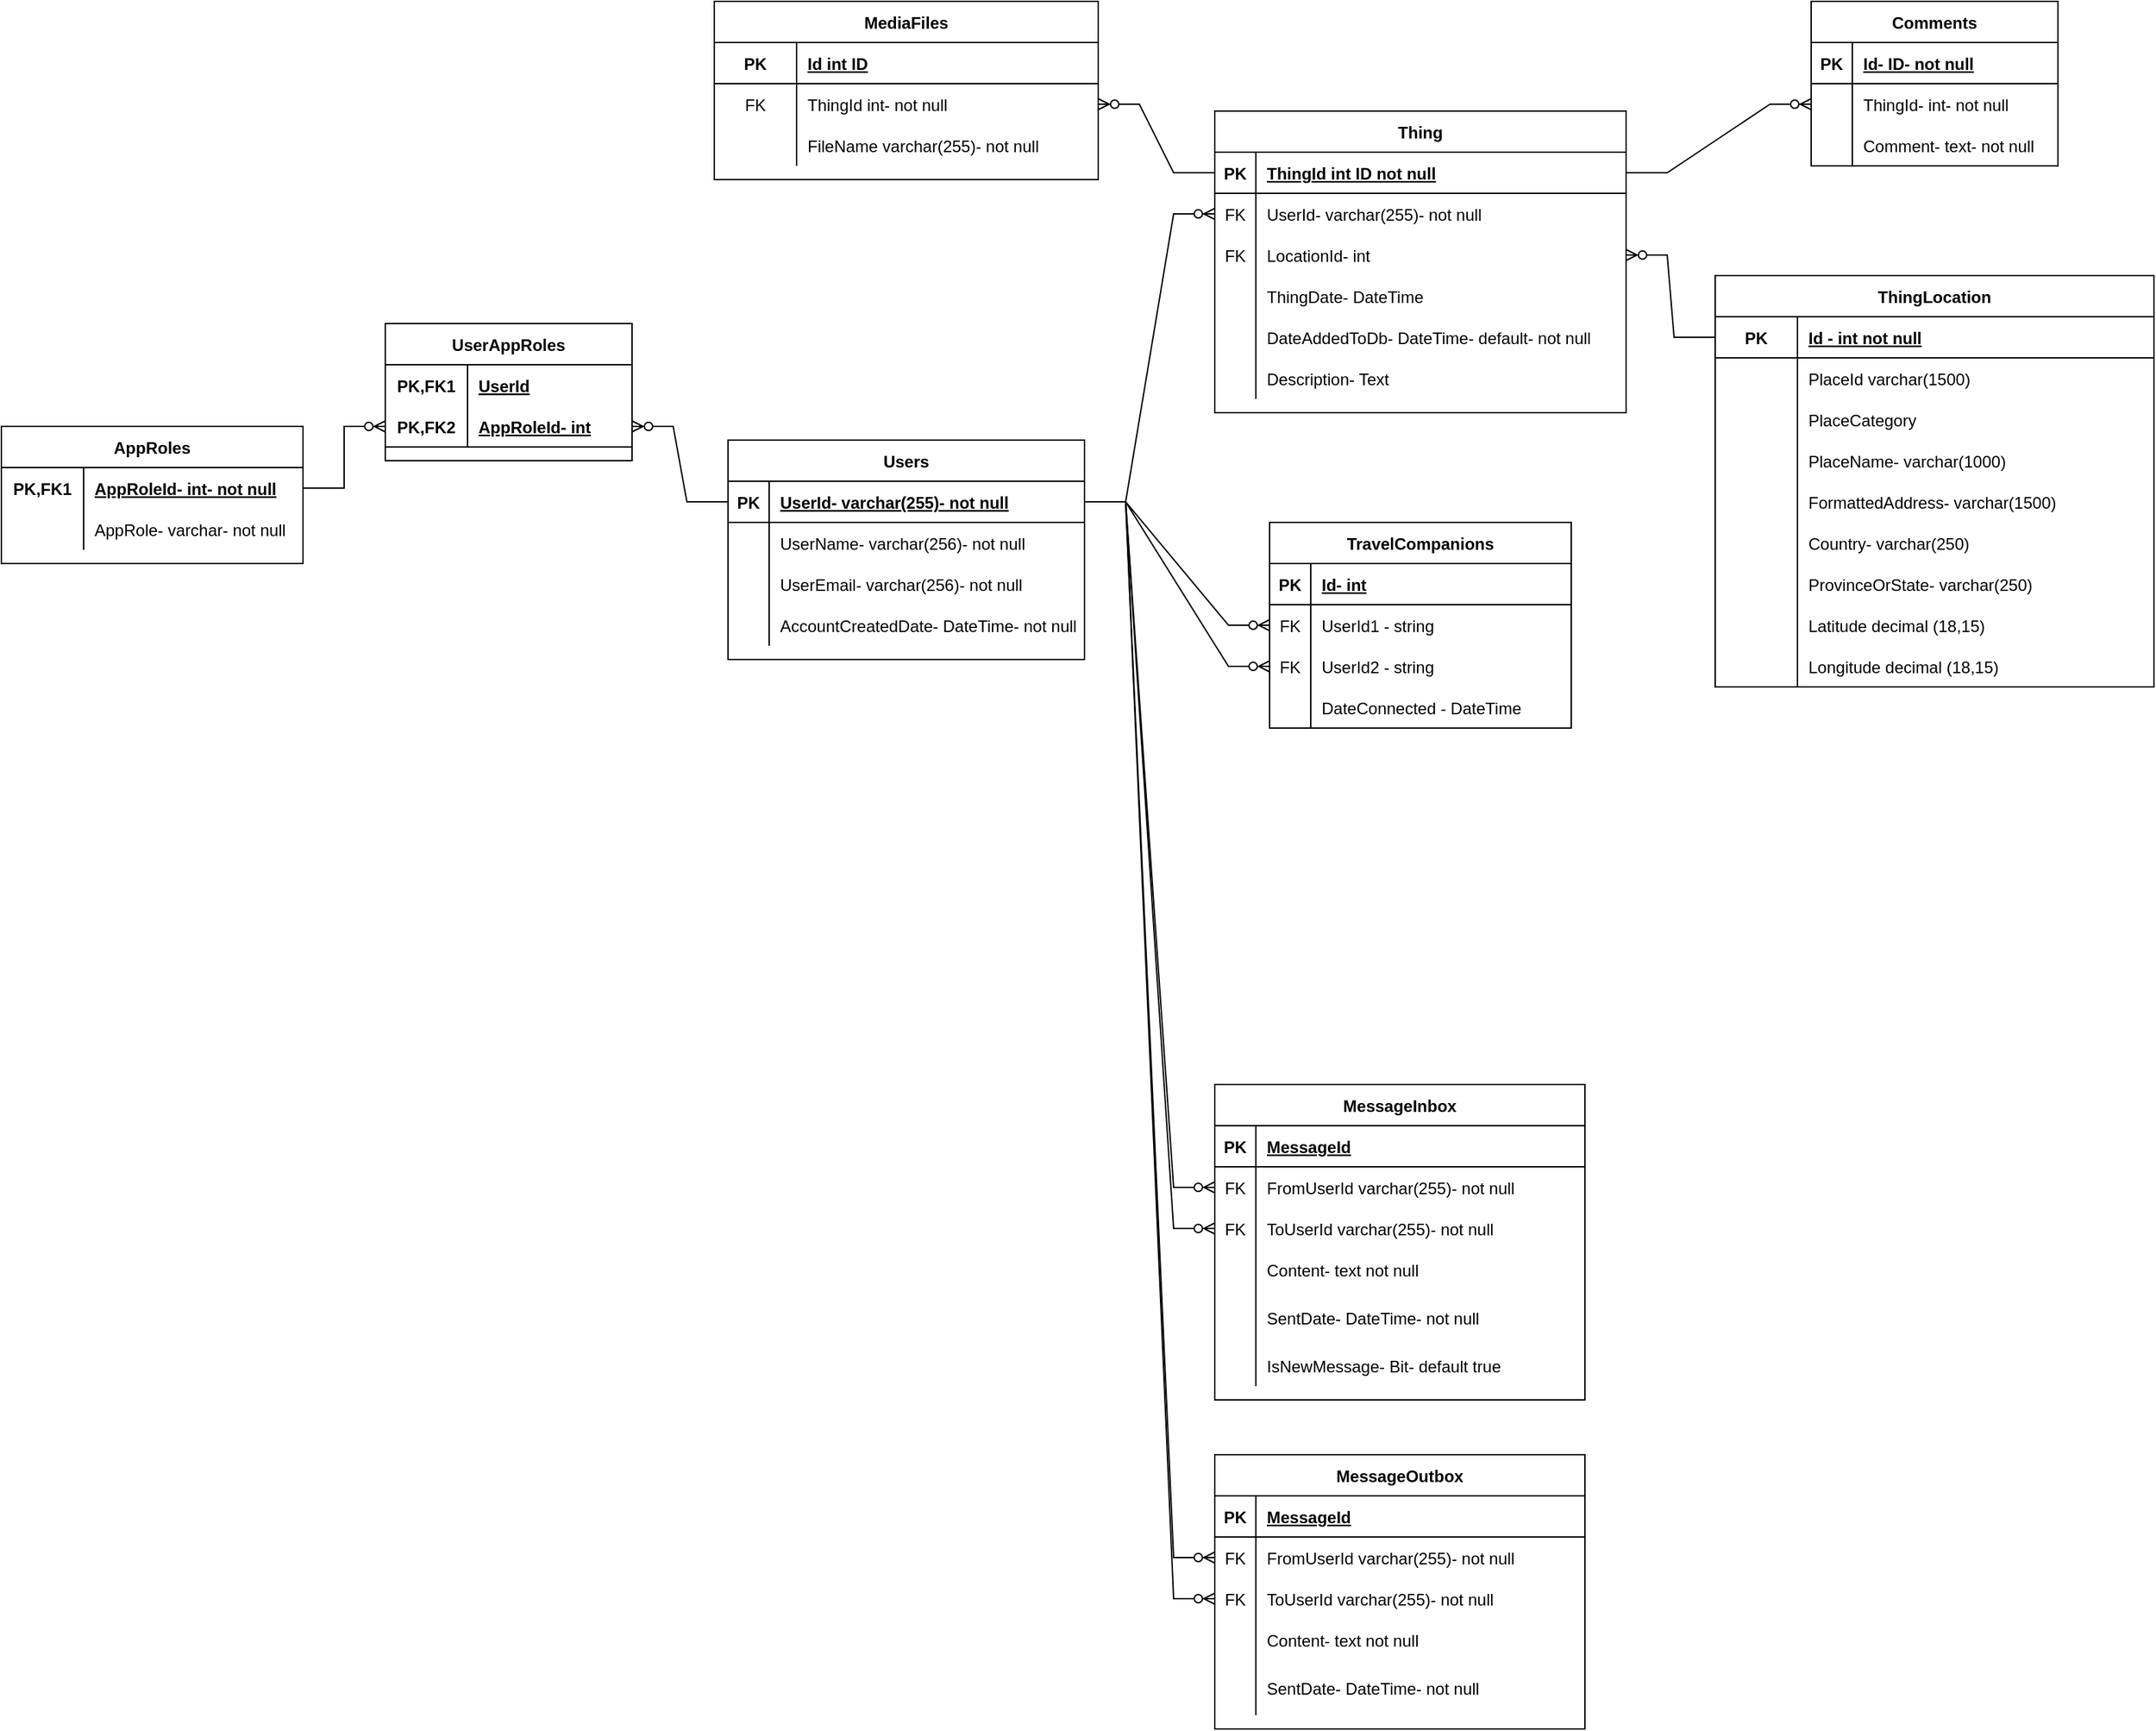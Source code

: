 <mxfile version="20.7.4" type="device"><diagram id="JjhU2tzT2SPcHQ8vPOUJ" name="Page-1"><mxGraphModel dx="3400" dy="775" grid="1" gridSize="10" guides="1" tooltips="1" connect="1" arrows="1" fold="1" page="1" pageScale="1" pageWidth="2000" pageHeight="1500" math="0" shadow="0"><root><mxCell id="0"/><mxCell id="1" parent="0"/><mxCell id="R0S6ex-4Q-xVj1nQzjVB-1" value="Thing" style="shape=table;startSize=30;container=1;collapsible=1;childLayout=tableLayout;fixedRows=1;rowLines=0;fontStyle=1;align=center;resizeLast=1;" parent="1" vertex="1"><mxGeometry x="75" y="290" width="300" height="220" as="geometry"/></mxCell><mxCell id="R0S6ex-4Q-xVj1nQzjVB-2" value="" style="shape=tableRow;horizontal=0;startSize=0;swimlaneHead=0;swimlaneBody=0;fillColor=none;collapsible=0;dropTarget=0;points=[[0,0.5],[1,0.5]];portConstraint=eastwest;top=0;left=0;right=0;bottom=1;" parent="R0S6ex-4Q-xVj1nQzjVB-1" vertex="1"><mxGeometry y="30" width="300" height="30" as="geometry"/></mxCell><mxCell id="R0S6ex-4Q-xVj1nQzjVB-3" value="PK" style="shape=partialRectangle;connectable=0;fillColor=none;top=0;left=0;bottom=0;right=0;fontStyle=1;overflow=hidden;" parent="R0S6ex-4Q-xVj1nQzjVB-2" vertex="1"><mxGeometry width="30" height="30" as="geometry"><mxRectangle width="30" height="30" as="alternateBounds"/></mxGeometry></mxCell><mxCell id="R0S6ex-4Q-xVj1nQzjVB-4" value="ThingId int ID not null" style="shape=partialRectangle;connectable=0;fillColor=none;top=0;left=0;bottom=0;right=0;align=left;spacingLeft=6;fontStyle=5;overflow=hidden;" parent="R0S6ex-4Q-xVj1nQzjVB-2" vertex="1"><mxGeometry x="30" width="270" height="30" as="geometry"><mxRectangle width="270" height="30" as="alternateBounds"/></mxGeometry></mxCell><mxCell id="ZGXx36PU_5SXvL_O7Eur-10" value="" style="shape=tableRow;horizontal=0;startSize=0;swimlaneHead=0;swimlaneBody=0;fillColor=none;collapsible=0;dropTarget=0;points=[[0,0.5],[1,0.5]];portConstraint=eastwest;top=0;left=0;right=0;bottom=0;" parent="R0S6ex-4Q-xVj1nQzjVB-1" vertex="1"><mxGeometry y="60" width="300" height="30" as="geometry"/></mxCell><mxCell id="ZGXx36PU_5SXvL_O7Eur-11" value="FK" style="shape=partialRectangle;connectable=0;fillColor=none;top=0;left=0;bottom=0;right=0;editable=1;overflow=hidden;" parent="ZGXx36PU_5SXvL_O7Eur-10" vertex="1"><mxGeometry width="30" height="30" as="geometry"><mxRectangle width="30" height="30" as="alternateBounds"/></mxGeometry></mxCell><mxCell id="ZGXx36PU_5SXvL_O7Eur-12" value="UserId- varchar(255)- not null" style="shape=partialRectangle;connectable=0;fillColor=none;top=0;left=0;bottom=0;right=0;align=left;spacingLeft=6;overflow=hidden;" parent="ZGXx36PU_5SXvL_O7Eur-10" vertex="1"><mxGeometry x="30" width="270" height="30" as="geometry"><mxRectangle width="270" height="30" as="alternateBounds"/></mxGeometry></mxCell><mxCell id="C4qnINpxnf-_fWnkQ9nx-2" value="" style="shape=tableRow;horizontal=0;startSize=0;swimlaneHead=0;swimlaneBody=0;fillColor=none;collapsible=0;dropTarget=0;points=[[0,0.5],[1,0.5]];portConstraint=eastwest;top=0;left=0;right=0;bottom=0;" parent="R0S6ex-4Q-xVj1nQzjVB-1" vertex="1"><mxGeometry y="90" width="300" height="30" as="geometry"/></mxCell><mxCell id="C4qnINpxnf-_fWnkQ9nx-3" value="FK" style="shape=partialRectangle;connectable=0;fillColor=none;top=0;left=0;bottom=0;right=0;fontStyle=0;overflow=hidden;" parent="C4qnINpxnf-_fWnkQ9nx-2" vertex="1"><mxGeometry width="30" height="30" as="geometry"><mxRectangle width="30" height="30" as="alternateBounds"/></mxGeometry></mxCell><mxCell id="C4qnINpxnf-_fWnkQ9nx-4" value="LocationId- int" style="shape=partialRectangle;connectable=0;fillColor=none;top=0;left=0;bottom=0;right=0;align=left;spacingLeft=6;fontStyle=0;overflow=hidden;" parent="C4qnINpxnf-_fWnkQ9nx-2" vertex="1"><mxGeometry x="30" width="270" height="30" as="geometry"><mxRectangle width="270" height="30" as="alternateBounds"/></mxGeometry></mxCell><mxCell id="nPjGiTixTynqXp_mIyYW-97" value="" style="shape=tableRow;horizontal=0;startSize=0;swimlaneHead=0;swimlaneBody=0;fillColor=none;collapsible=0;dropTarget=0;points=[[0,0.5],[1,0.5]];portConstraint=eastwest;top=0;left=0;right=0;bottom=0;" parent="R0S6ex-4Q-xVj1nQzjVB-1" vertex="1"><mxGeometry y="120" width="300" height="30" as="geometry"/></mxCell><mxCell id="nPjGiTixTynqXp_mIyYW-98" value="" style="shape=partialRectangle;connectable=0;fillColor=none;top=0;left=0;bottom=0;right=0;editable=1;overflow=hidden;" parent="nPjGiTixTynqXp_mIyYW-97" vertex="1"><mxGeometry width="30" height="30" as="geometry"><mxRectangle width="30" height="30" as="alternateBounds"/></mxGeometry></mxCell><mxCell id="nPjGiTixTynqXp_mIyYW-99" value="ThingDate- DateTime" style="shape=partialRectangle;connectable=0;fillColor=none;top=0;left=0;bottom=0;right=0;align=left;spacingLeft=6;overflow=hidden;" parent="nPjGiTixTynqXp_mIyYW-97" vertex="1"><mxGeometry x="30" width="270" height="30" as="geometry"><mxRectangle width="270" height="30" as="alternateBounds"/></mxGeometry></mxCell><mxCell id="C4qnINpxnf-_fWnkQ9nx-5" value="" style="shape=tableRow;horizontal=0;startSize=0;swimlaneHead=0;swimlaneBody=0;fillColor=none;collapsible=0;dropTarget=0;points=[[0,0.5],[1,0.5]];portConstraint=eastwest;top=0;left=0;right=0;bottom=0;" parent="R0S6ex-4Q-xVj1nQzjVB-1" vertex="1"><mxGeometry y="150" width="300" height="30" as="geometry"/></mxCell><mxCell id="C4qnINpxnf-_fWnkQ9nx-6" value="" style="shape=partialRectangle;connectable=0;fillColor=none;top=0;left=0;bottom=0;right=0;editable=1;overflow=hidden;" parent="C4qnINpxnf-_fWnkQ9nx-5" vertex="1"><mxGeometry width="30" height="30" as="geometry"><mxRectangle width="30" height="30" as="alternateBounds"/></mxGeometry></mxCell><mxCell id="C4qnINpxnf-_fWnkQ9nx-7" value="DateAddedToDb- DateTime- default- not null" style="shape=partialRectangle;connectable=0;fillColor=none;top=0;left=0;bottom=0;right=0;align=left;spacingLeft=6;overflow=hidden;" parent="C4qnINpxnf-_fWnkQ9nx-5" vertex="1"><mxGeometry x="30" width="270" height="30" as="geometry"><mxRectangle width="270" height="30" as="alternateBounds"/></mxGeometry></mxCell><mxCell id="ZGXx36PU_5SXvL_O7Eur-1" value="" style="shape=tableRow;horizontal=0;startSize=0;swimlaneHead=0;swimlaneBody=0;fillColor=none;collapsible=0;dropTarget=0;points=[[0,0.5],[1,0.5]];portConstraint=eastwest;top=0;left=0;right=0;bottom=0;" parent="R0S6ex-4Q-xVj1nQzjVB-1" vertex="1"><mxGeometry y="180" width="300" height="30" as="geometry"/></mxCell><mxCell id="ZGXx36PU_5SXvL_O7Eur-2" value="" style="shape=partialRectangle;connectable=0;fillColor=none;top=0;left=0;bottom=0;right=0;editable=1;overflow=hidden;" parent="ZGXx36PU_5SXvL_O7Eur-1" vertex="1"><mxGeometry width="30" height="30" as="geometry"><mxRectangle width="30" height="30" as="alternateBounds"/></mxGeometry></mxCell><mxCell id="ZGXx36PU_5SXvL_O7Eur-3" value="Description- Text" style="shape=partialRectangle;connectable=0;fillColor=none;top=0;left=0;bottom=0;right=0;align=left;spacingLeft=6;overflow=hidden;" parent="ZGXx36PU_5SXvL_O7Eur-1" vertex="1"><mxGeometry x="30" width="270" height="30" as="geometry"><mxRectangle width="270" height="30" as="alternateBounds"/></mxGeometry></mxCell><mxCell id="R0S6ex-4Q-xVj1nQzjVB-30" value="MediaFiles" style="shape=table;startSize=30;container=1;collapsible=1;childLayout=tableLayout;fixedRows=1;rowLines=0;fontStyle=1;align=center;resizeLast=1;" parent="1" vertex="1"><mxGeometry x="-290" y="210" width="280" height="130" as="geometry"/></mxCell><mxCell id="MQuP9DLqzh8zqc4suQp9-2" value="" style="shape=tableRow;horizontal=0;startSize=0;swimlaneHead=0;swimlaneBody=0;fillColor=none;collapsible=0;dropTarget=0;points=[[0,0.5],[1,0.5]];portConstraint=eastwest;top=0;left=0;right=0;bottom=1;" parent="R0S6ex-4Q-xVj1nQzjVB-30" vertex="1"><mxGeometry y="30" width="280" height="30" as="geometry"/></mxCell><mxCell id="MQuP9DLqzh8zqc4suQp9-3" value="PK" style="shape=partialRectangle;connectable=0;fillColor=none;top=0;left=0;bottom=0;right=0;fontStyle=1;overflow=hidden;" parent="MQuP9DLqzh8zqc4suQp9-2" vertex="1"><mxGeometry width="60" height="30" as="geometry"><mxRectangle width="60" height="30" as="alternateBounds"/></mxGeometry></mxCell><mxCell id="MQuP9DLqzh8zqc4suQp9-4" value="Id int ID" style="shape=partialRectangle;connectable=0;fillColor=none;top=0;left=0;bottom=0;right=0;align=left;spacingLeft=6;fontStyle=5;overflow=hidden;" parent="MQuP9DLqzh8zqc4suQp9-2" vertex="1"><mxGeometry x="60" width="220" height="30" as="geometry"><mxRectangle width="220" height="30" as="alternateBounds"/></mxGeometry></mxCell><mxCell id="nPjGiTixTynqXp_mIyYW-1" value="" style="shape=tableRow;horizontal=0;startSize=0;swimlaneHead=0;swimlaneBody=0;fillColor=none;collapsible=0;dropTarget=0;points=[[0,0.5],[1,0.5]];portConstraint=eastwest;top=0;left=0;right=0;bottom=0;" parent="R0S6ex-4Q-xVj1nQzjVB-30" vertex="1"><mxGeometry y="60" width="280" height="30" as="geometry"/></mxCell><mxCell id="nPjGiTixTynqXp_mIyYW-2" value="FK" style="shape=partialRectangle;connectable=0;fillColor=none;top=0;left=0;bottom=0;right=0;fontStyle=0;overflow=hidden;" parent="nPjGiTixTynqXp_mIyYW-1" vertex="1"><mxGeometry width="60" height="30" as="geometry"><mxRectangle width="60" height="30" as="alternateBounds"/></mxGeometry></mxCell><mxCell id="nPjGiTixTynqXp_mIyYW-3" value="ThingId int- not null" style="shape=partialRectangle;connectable=0;fillColor=none;top=0;left=0;bottom=0;right=0;align=left;spacingLeft=6;fontStyle=0;overflow=hidden;" parent="nPjGiTixTynqXp_mIyYW-1" vertex="1"><mxGeometry x="60" width="220" height="30" as="geometry"><mxRectangle width="220" height="30" as="alternateBounds"/></mxGeometry></mxCell><mxCell id="MQuP9DLqzh8zqc4suQp9-5" value="" style="shape=tableRow;horizontal=0;startSize=0;swimlaneHead=0;swimlaneBody=0;fillColor=none;collapsible=0;dropTarget=0;points=[[0,0.5],[1,0.5]];portConstraint=eastwest;top=0;left=0;right=0;bottom=0;" parent="R0S6ex-4Q-xVj1nQzjVB-30" vertex="1"><mxGeometry y="90" width="280" height="30" as="geometry"/></mxCell><mxCell id="MQuP9DLqzh8zqc4suQp9-6" value="" style="shape=partialRectangle;connectable=0;fillColor=none;top=0;left=0;bottom=0;right=0;editable=1;overflow=hidden;" parent="MQuP9DLqzh8zqc4suQp9-5" vertex="1"><mxGeometry width="60" height="30" as="geometry"><mxRectangle width="60" height="30" as="alternateBounds"/></mxGeometry></mxCell><mxCell id="MQuP9DLqzh8zqc4suQp9-7" value="FileName varchar(255)- not null" style="shape=partialRectangle;connectable=0;fillColor=none;top=0;left=0;bottom=0;right=0;align=left;spacingLeft=6;overflow=hidden;" parent="MQuP9DLqzh8zqc4suQp9-5" vertex="1"><mxGeometry x="60" width="220" height="30" as="geometry"><mxRectangle width="220" height="30" as="alternateBounds"/></mxGeometry></mxCell><mxCell id="nPjGiTixTynqXp_mIyYW-4" value="" style="edgeStyle=entityRelationEdgeStyle;fontSize=12;html=1;endArrow=ERzeroToMany;endFill=1;rounded=0;exitX=0;exitY=0.5;exitDx=0;exitDy=0;entryX=1;entryY=0.5;entryDx=0;entryDy=0;" parent="1" source="R0S6ex-4Q-xVj1nQzjVB-2" target="nPjGiTixTynqXp_mIyYW-1" edge="1"><mxGeometry width="100" height="100" relative="1" as="geometry"><mxPoint x="470" y="530" as="sourcePoint"/><mxPoint x="850" y="780" as="targetPoint"/></mxGeometry></mxCell><mxCell id="nPjGiTixTynqXp_mIyYW-18" value="Users" style="shape=table;startSize=30;container=1;collapsible=1;childLayout=tableLayout;fixedRows=1;rowLines=0;fontStyle=1;align=center;resizeLast=1;" parent="1" vertex="1"><mxGeometry x="-280" y="530" width="260" height="160" as="geometry"/></mxCell><mxCell id="nPjGiTixTynqXp_mIyYW-19" value="" style="shape=tableRow;horizontal=0;startSize=0;swimlaneHead=0;swimlaneBody=0;fillColor=none;collapsible=0;dropTarget=0;points=[[0,0.5],[1,0.5]];portConstraint=eastwest;top=0;left=0;right=0;bottom=1;" parent="nPjGiTixTynqXp_mIyYW-18" vertex="1"><mxGeometry y="30" width="260" height="30" as="geometry"/></mxCell><mxCell id="nPjGiTixTynqXp_mIyYW-20" value="PK" style="shape=partialRectangle;connectable=0;fillColor=none;top=0;left=0;bottom=0;right=0;fontStyle=1;overflow=hidden;" parent="nPjGiTixTynqXp_mIyYW-19" vertex="1"><mxGeometry width="30" height="30" as="geometry"><mxRectangle width="30" height="30" as="alternateBounds"/></mxGeometry></mxCell><mxCell id="nPjGiTixTynqXp_mIyYW-21" value="UserId- varchar(255)- not null" style="shape=partialRectangle;connectable=0;fillColor=none;top=0;left=0;bottom=0;right=0;align=left;spacingLeft=6;fontStyle=5;overflow=hidden;" parent="nPjGiTixTynqXp_mIyYW-19" vertex="1"><mxGeometry x="30" width="230" height="30" as="geometry"><mxRectangle width="230" height="30" as="alternateBounds"/></mxGeometry></mxCell><mxCell id="nPjGiTixTynqXp_mIyYW-22" value="" style="shape=tableRow;horizontal=0;startSize=0;swimlaneHead=0;swimlaneBody=0;fillColor=none;collapsible=0;dropTarget=0;points=[[0,0.5],[1,0.5]];portConstraint=eastwest;top=0;left=0;right=0;bottom=0;" parent="nPjGiTixTynqXp_mIyYW-18" vertex="1"><mxGeometry y="60" width="260" height="30" as="geometry"/></mxCell><mxCell id="nPjGiTixTynqXp_mIyYW-23" value="" style="shape=partialRectangle;connectable=0;fillColor=none;top=0;left=0;bottom=0;right=0;editable=1;overflow=hidden;" parent="nPjGiTixTynqXp_mIyYW-22" vertex="1"><mxGeometry width="30" height="30" as="geometry"><mxRectangle width="30" height="30" as="alternateBounds"/></mxGeometry></mxCell><mxCell id="nPjGiTixTynqXp_mIyYW-24" value="UserName- varchar(256)- not null" style="shape=partialRectangle;connectable=0;fillColor=none;top=0;left=0;bottom=0;right=0;align=left;spacingLeft=6;overflow=hidden;" parent="nPjGiTixTynqXp_mIyYW-22" vertex="1"><mxGeometry x="30" width="230" height="30" as="geometry"><mxRectangle width="230" height="30" as="alternateBounds"/></mxGeometry></mxCell><mxCell id="nPjGiTixTynqXp_mIyYW-25" value="" style="shape=tableRow;horizontal=0;startSize=0;swimlaneHead=0;swimlaneBody=0;fillColor=none;collapsible=0;dropTarget=0;points=[[0,0.5],[1,0.5]];portConstraint=eastwest;top=0;left=0;right=0;bottom=0;" parent="nPjGiTixTynqXp_mIyYW-18" vertex="1"><mxGeometry y="90" width="260" height="30" as="geometry"/></mxCell><mxCell id="nPjGiTixTynqXp_mIyYW-26" value="" style="shape=partialRectangle;connectable=0;fillColor=none;top=0;left=0;bottom=0;right=0;editable=1;overflow=hidden;" parent="nPjGiTixTynqXp_mIyYW-25" vertex="1"><mxGeometry width="30" height="30" as="geometry"><mxRectangle width="30" height="30" as="alternateBounds"/></mxGeometry></mxCell><mxCell id="nPjGiTixTynqXp_mIyYW-27" value="UserEmail- varchar(256)- not null" style="shape=partialRectangle;connectable=0;fillColor=none;top=0;left=0;bottom=0;right=0;align=left;spacingLeft=6;overflow=hidden;" parent="nPjGiTixTynqXp_mIyYW-25" vertex="1"><mxGeometry x="30" width="230" height="30" as="geometry"><mxRectangle width="230" height="30" as="alternateBounds"/></mxGeometry></mxCell><mxCell id="nPjGiTixTynqXp_mIyYW-106" value="" style="shape=tableRow;horizontal=0;startSize=0;swimlaneHead=0;swimlaneBody=0;fillColor=none;collapsible=0;dropTarget=0;points=[[0,0.5],[1,0.5]];portConstraint=eastwest;top=0;left=0;right=0;bottom=0;" parent="nPjGiTixTynqXp_mIyYW-18" vertex="1"><mxGeometry y="120" width="260" height="30" as="geometry"/></mxCell><mxCell id="nPjGiTixTynqXp_mIyYW-107" value="" style="shape=partialRectangle;connectable=0;fillColor=none;top=0;left=0;bottom=0;right=0;editable=1;overflow=hidden;" parent="nPjGiTixTynqXp_mIyYW-106" vertex="1"><mxGeometry width="30" height="30" as="geometry"><mxRectangle width="30" height="30" as="alternateBounds"/></mxGeometry></mxCell><mxCell id="nPjGiTixTynqXp_mIyYW-108" value="AccountCreatedDate- DateTime- not null" style="shape=partialRectangle;connectable=0;fillColor=none;top=0;left=0;bottom=0;right=0;align=left;spacingLeft=6;overflow=hidden;" parent="nPjGiTixTynqXp_mIyYW-106" vertex="1"><mxGeometry x="30" width="230" height="30" as="geometry"><mxRectangle width="230" height="30" as="alternateBounds"/></mxGeometry></mxCell><mxCell id="nPjGiTixTynqXp_mIyYW-31" value="AppRoles" style="shape=table;startSize=30;container=1;collapsible=1;childLayout=tableLayout;fixedRows=1;rowLines=0;fontStyle=1;align=center;resizeLast=1;" parent="1" vertex="1"><mxGeometry x="-810" y="520" width="220" height="100" as="geometry"/></mxCell><mxCell id="nPjGiTixTynqXp_mIyYW-32" value="" style="shape=tableRow;horizontal=0;startSize=0;swimlaneHead=0;swimlaneBody=0;fillColor=none;collapsible=0;dropTarget=0;points=[[0,0.5],[1,0.5]];portConstraint=eastwest;top=0;left=0;right=0;bottom=0;" parent="nPjGiTixTynqXp_mIyYW-31" vertex="1"><mxGeometry y="30" width="220" height="30" as="geometry"/></mxCell><mxCell id="nPjGiTixTynqXp_mIyYW-33" value="PK,FK1" style="shape=partialRectangle;connectable=0;fillColor=none;top=0;left=0;bottom=0;right=0;fontStyle=1;overflow=hidden;" parent="nPjGiTixTynqXp_mIyYW-32" vertex="1"><mxGeometry width="60" height="30" as="geometry"><mxRectangle width="60" height="30" as="alternateBounds"/></mxGeometry></mxCell><mxCell id="nPjGiTixTynqXp_mIyYW-34" value="AppRoleId- int- not null" style="shape=partialRectangle;connectable=0;fillColor=none;top=0;left=0;bottom=0;right=0;align=left;spacingLeft=6;fontStyle=5;overflow=hidden;" parent="nPjGiTixTynqXp_mIyYW-32" vertex="1"><mxGeometry x="60" width="160" height="30" as="geometry"><mxRectangle width="160" height="30" as="alternateBounds"/></mxGeometry></mxCell><mxCell id="nPjGiTixTynqXp_mIyYW-38" value="" style="shape=tableRow;horizontal=0;startSize=0;swimlaneHead=0;swimlaneBody=0;fillColor=none;collapsible=0;dropTarget=0;points=[[0,0.5],[1,0.5]];portConstraint=eastwest;top=0;left=0;right=0;bottom=0;" parent="nPjGiTixTynqXp_mIyYW-31" vertex="1"><mxGeometry y="60" width="220" height="30" as="geometry"/></mxCell><mxCell id="nPjGiTixTynqXp_mIyYW-39" value="" style="shape=partialRectangle;connectable=0;fillColor=none;top=0;left=0;bottom=0;right=0;editable=1;overflow=hidden;" parent="nPjGiTixTynqXp_mIyYW-38" vertex="1"><mxGeometry width="60" height="30" as="geometry"><mxRectangle width="60" height="30" as="alternateBounds"/></mxGeometry></mxCell><mxCell id="nPjGiTixTynqXp_mIyYW-40" value="AppRole- varchar- not null" style="shape=partialRectangle;connectable=0;fillColor=none;top=0;left=0;bottom=0;right=0;align=left;spacingLeft=6;overflow=hidden;" parent="nPjGiTixTynqXp_mIyYW-38" vertex="1"><mxGeometry x="60" width="160" height="30" as="geometry"><mxRectangle width="160" height="30" as="alternateBounds"/></mxGeometry></mxCell><mxCell id="nPjGiTixTynqXp_mIyYW-44" value="UserAppRoles" style="shape=table;startSize=30;container=1;collapsible=1;childLayout=tableLayout;fixedRows=1;rowLines=0;fontStyle=1;align=center;resizeLast=1;" parent="1" vertex="1"><mxGeometry x="-530" y="445" width="180" height="100" as="geometry"/></mxCell><mxCell id="nPjGiTixTynqXp_mIyYW-45" value="" style="shape=tableRow;horizontal=0;startSize=0;swimlaneHead=0;swimlaneBody=0;fillColor=none;collapsible=0;dropTarget=0;points=[[0,0.5],[1,0.5]];portConstraint=eastwest;top=0;left=0;right=0;bottom=0;" parent="nPjGiTixTynqXp_mIyYW-44" vertex="1"><mxGeometry y="30" width="180" height="30" as="geometry"/></mxCell><mxCell id="nPjGiTixTynqXp_mIyYW-46" value="PK,FK1" style="shape=partialRectangle;connectable=0;fillColor=none;top=0;left=0;bottom=0;right=0;fontStyle=1;overflow=hidden;" parent="nPjGiTixTynqXp_mIyYW-45" vertex="1"><mxGeometry width="60" height="30" as="geometry"><mxRectangle width="60" height="30" as="alternateBounds"/></mxGeometry></mxCell><mxCell id="nPjGiTixTynqXp_mIyYW-47" value="UserId" style="shape=partialRectangle;connectable=0;fillColor=none;top=0;left=0;bottom=0;right=0;align=left;spacingLeft=6;fontStyle=5;overflow=hidden;" parent="nPjGiTixTynqXp_mIyYW-45" vertex="1"><mxGeometry x="60" width="120" height="30" as="geometry"><mxRectangle width="120" height="30" as="alternateBounds"/></mxGeometry></mxCell><mxCell id="nPjGiTixTynqXp_mIyYW-48" value="" style="shape=tableRow;horizontal=0;startSize=0;swimlaneHead=0;swimlaneBody=0;fillColor=none;collapsible=0;dropTarget=0;points=[[0,0.5],[1,0.5]];portConstraint=eastwest;top=0;left=0;right=0;bottom=1;" parent="nPjGiTixTynqXp_mIyYW-44" vertex="1"><mxGeometry y="60" width="180" height="30" as="geometry"/></mxCell><mxCell id="nPjGiTixTynqXp_mIyYW-49" value="PK,FK2" style="shape=partialRectangle;connectable=0;fillColor=none;top=0;left=0;bottom=0;right=0;fontStyle=1;overflow=hidden;" parent="nPjGiTixTynqXp_mIyYW-48" vertex="1"><mxGeometry width="60" height="30" as="geometry"><mxRectangle width="60" height="30" as="alternateBounds"/></mxGeometry></mxCell><mxCell id="nPjGiTixTynqXp_mIyYW-50" value="AppRoleId- int" style="shape=partialRectangle;connectable=0;fillColor=none;top=0;left=0;bottom=0;right=0;align=left;spacingLeft=6;fontStyle=5;overflow=hidden;" parent="nPjGiTixTynqXp_mIyYW-48" vertex="1"><mxGeometry x="60" width="120" height="30" as="geometry"><mxRectangle width="120" height="30" as="alternateBounds"/></mxGeometry></mxCell><mxCell id="nPjGiTixTynqXp_mIyYW-57" value="" style="edgeStyle=entityRelationEdgeStyle;fontSize=12;html=1;endArrow=ERzeroToMany;endFill=1;rounded=0;entryX=0;entryY=0.5;entryDx=0;entryDy=0;exitX=1;exitY=0.5;exitDx=0;exitDy=0;" parent="1" source="nPjGiTixTynqXp_mIyYW-32" target="nPjGiTixTynqXp_mIyYW-48" edge="1"><mxGeometry width="100" height="100" relative="1" as="geometry"><mxPoint x="-800" y="875" as="sourcePoint"/><mxPoint x="-700" y="775" as="targetPoint"/></mxGeometry></mxCell><mxCell id="nPjGiTixTynqXp_mIyYW-58" value="" style="edgeStyle=entityRelationEdgeStyle;fontSize=12;html=1;endArrow=ERzeroToMany;endFill=1;rounded=0;entryX=1;entryY=0.5;entryDx=0;entryDy=0;exitX=0;exitY=0.5;exitDx=0;exitDy=0;" parent="1" source="nPjGiTixTynqXp_mIyYW-19" target="nPjGiTixTynqXp_mIyYW-48" edge="1"><mxGeometry width="100" height="100" relative="1" as="geometry"><mxPoint x="-290" y="1190" as="sourcePoint"/><mxPoint x="-190" y="1090" as="targetPoint"/></mxGeometry></mxCell><mxCell id="nPjGiTixTynqXp_mIyYW-77" value="MessageInbox" style="shape=table;startSize=30;container=1;collapsible=1;childLayout=tableLayout;fixedRows=1;rowLines=0;fontStyle=1;align=center;resizeLast=1;" parent="1" vertex="1"><mxGeometry x="75" y="1000" width="270" height="230" as="geometry"/></mxCell><mxCell id="nPjGiTixTynqXp_mIyYW-78" value="" style="shape=tableRow;horizontal=0;startSize=0;swimlaneHead=0;swimlaneBody=0;fillColor=none;collapsible=0;dropTarget=0;points=[[0,0.5],[1,0.5]];portConstraint=eastwest;top=0;left=0;right=0;bottom=1;" parent="nPjGiTixTynqXp_mIyYW-77" vertex="1"><mxGeometry y="30" width="270" height="30" as="geometry"/></mxCell><mxCell id="nPjGiTixTynqXp_mIyYW-79" value="PK" style="shape=partialRectangle;connectable=0;fillColor=none;top=0;left=0;bottom=0;right=0;fontStyle=1;overflow=hidden;" parent="nPjGiTixTynqXp_mIyYW-78" vertex="1"><mxGeometry width="30" height="30" as="geometry"><mxRectangle width="30" height="30" as="alternateBounds"/></mxGeometry></mxCell><mxCell id="nPjGiTixTynqXp_mIyYW-80" value="MessageId" style="shape=partialRectangle;connectable=0;fillColor=none;top=0;left=0;bottom=0;right=0;align=left;spacingLeft=6;fontStyle=5;overflow=hidden;" parent="nPjGiTixTynqXp_mIyYW-78" vertex="1"><mxGeometry x="30" width="240" height="30" as="geometry"><mxRectangle width="240" height="30" as="alternateBounds"/></mxGeometry></mxCell><mxCell id="nPjGiTixTynqXp_mIyYW-90" value="" style="shape=tableRow;horizontal=0;startSize=0;swimlaneHead=0;swimlaneBody=0;fillColor=none;collapsible=0;dropTarget=0;points=[[0,0.5],[1,0.5]];portConstraint=eastwest;top=0;left=0;right=0;bottom=0;" parent="nPjGiTixTynqXp_mIyYW-77" vertex="1"><mxGeometry y="60" width="270" height="30" as="geometry"/></mxCell><mxCell id="nPjGiTixTynqXp_mIyYW-91" value="FK" style="shape=partialRectangle;connectable=0;fillColor=none;top=0;left=0;bottom=0;right=0;fontStyle=0;overflow=hidden;" parent="nPjGiTixTynqXp_mIyYW-90" vertex="1"><mxGeometry width="30" height="30" as="geometry"><mxRectangle width="30" height="30" as="alternateBounds"/></mxGeometry></mxCell><mxCell id="nPjGiTixTynqXp_mIyYW-92" value="FromUserId varchar(255)- not null" style="shape=partialRectangle;connectable=0;fillColor=none;top=0;left=0;bottom=0;right=0;align=left;spacingLeft=6;fontStyle=0;overflow=hidden;" parent="nPjGiTixTynqXp_mIyYW-90" vertex="1"><mxGeometry x="30" width="240" height="30" as="geometry"><mxRectangle width="240" height="30" as="alternateBounds"/></mxGeometry></mxCell><mxCell id="oyQRYTx5IqshtEpszip4-8" value="" style="shape=tableRow;horizontal=0;startSize=0;swimlaneHead=0;swimlaneBody=0;fillColor=none;collapsible=0;dropTarget=0;points=[[0,0.5],[1,0.5]];portConstraint=eastwest;top=0;left=0;right=0;bottom=0;" parent="nPjGiTixTynqXp_mIyYW-77" vertex="1"><mxGeometry y="90" width="270" height="30" as="geometry"/></mxCell><mxCell id="oyQRYTx5IqshtEpszip4-9" value="FK" style="shape=partialRectangle;connectable=0;fillColor=none;top=0;left=0;bottom=0;right=0;fontStyle=0;overflow=hidden;" parent="oyQRYTx5IqshtEpszip4-8" vertex="1"><mxGeometry width="30" height="30" as="geometry"><mxRectangle width="30" height="30" as="alternateBounds"/></mxGeometry></mxCell><mxCell id="oyQRYTx5IqshtEpszip4-10" value="ToUserId varchar(255)- not null" style="shape=partialRectangle;connectable=0;fillColor=none;top=0;left=0;bottom=0;right=0;align=left;spacingLeft=6;fontStyle=0;overflow=hidden;" parent="oyQRYTx5IqshtEpszip4-8" vertex="1"><mxGeometry x="30" width="240" height="30" as="geometry"><mxRectangle width="240" height="30" as="alternateBounds"/></mxGeometry></mxCell><mxCell id="nPjGiTixTynqXp_mIyYW-81" value="" style="shape=tableRow;horizontal=0;startSize=0;swimlaneHead=0;swimlaneBody=0;fillColor=none;collapsible=0;dropTarget=0;points=[[0,0.5],[1,0.5]];portConstraint=eastwest;top=0;left=0;right=0;bottom=0;" parent="nPjGiTixTynqXp_mIyYW-77" vertex="1"><mxGeometry y="120" width="270" height="30" as="geometry"/></mxCell><mxCell id="nPjGiTixTynqXp_mIyYW-82" value="" style="shape=partialRectangle;connectable=0;fillColor=none;top=0;left=0;bottom=0;right=0;editable=1;overflow=hidden;" parent="nPjGiTixTynqXp_mIyYW-81" vertex="1"><mxGeometry width="30" height="30" as="geometry"><mxRectangle width="30" height="30" as="alternateBounds"/></mxGeometry></mxCell><mxCell id="nPjGiTixTynqXp_mIyYW-83" value="Content- text not null" style="shape=partialRectangle;connectable=0;fillColor=none;top=0;left=0;bottom=0;right=0;align=left;spacingLeft=6;overflow=hidden;" parent="nPjGiTixTynqXp_mIyYW-81" vertex="1"><mxGeometry x="30" width="240" height="30" as="geometry"><mxRectangle width="240" height="30" as="alternateBounds"/></mxGeometry></mxCell><mxCell id="nPjGiTixTynqXp_mIyYW-84" value="" style="shape=tableRow;horizontal=0;startSize=0;swimlaneHead=0;swimlaneBody=0;fillColor=none;collapsible=0;dropTarget=0;points=[[0,0.5],[1,0.5]];portConstraint=eastwest;top=0;left=0;right=0;bottom=0;" parent="nPjGiTixTynqXp_mIyYW-77" vertex="1"><mxGeometry y="150" width="270" height="40" as="geometry"/></mxCell><mxCell id="nPjGiTixTynqXp_mIyYW-85" value="" style="shape=partialRectangle;connectable=0;fillColor=none;top=0;left=0;bottom=0;right=0;editable=1;overflow=hidden;" parent="nPjGiTixTynqXp_mIyYW-84" vertex="1"><mxGeometry width="30" height="40" as="geometry"><mxRectangle width="30" height="40" as="alternateBounds"/></mxGeometry></mxCell><mxCell id="nPjGiTixTynqXp_mIyYW-86" value="SentDate- DateTime- not null" style="shape=partialRectangle;connectable=0;fillColor=none;top=0;left=0;bottom=0;right=0;align=left;spacingLeft=6;overflow=hidden;" parent="nPjGiTixTynqXp_mIyYW-84" vertex="1"><mxGeometry x="30" width="240" height="40" as="geometry"><mxRectangle width="240" height="40" as="alternateBounds"/></mxGeometry></mxCell><mxCell id="Zylt6alt4R48LnDa5YLd-38" value="" style="shape=tableRow;horizontal=0;startSize=0;swimlaneHead=0;swimlaneBody=0;fillColor=none;collapsible=0;dropTarget=0;points=[[0,0.5],[1,0.5]];portConstraint=eastwest;top=0;left=0;right=0;bottom=0;" parent="nPjGiTixTynqXp_mIyYW-77" vertex="1"><mxGeometry y="190" width="270" height="30" as="geometry"/></mxCell><mxCell id="Zylt6alt4R48LnDa5YLd-39" value="" style="shape=partialRectangle;connectable=0;fillColor=none;top=0;left=0;bottom=0;right=0;editable=1;overflow=hidden;" parent="Zylt6alt4R48LnDa5YLd-38" vertex="1"><mxGeometry width="30" height="30" as="geometry"><mxRectangle width="30" height="30" as="alternateBounds"/></mxGeometry></mxCell><mxCell id="Zylt6alt4R48LnDa5YLd-40" value="IsNewMessage- Bit- default true" style="shape=partialRectangle;connectable=0;fillColor=none;top=0;left=0;bottom=0;right=0;align=left;spacingLeft=6;overflow=hidden;" parent="Zylt6alt4R48LnDa5YLd-38" vertex="1"><mxGeometry x="30" width="240" height="30" as="geometry"><mxRectangle width="240" height="30" as="alternateBounds"/></mxGeometry></mxCell><mxCell id="nPjGiTixTynqXp_mIyYW-93" value="" style="edgeStyle=entityRelationEdgeStyle;fontSize=12;html=1;endArrow=ERzeroToMany;endFill=1;rounded=0;entryX=0;entryY=0.5;entryDx=0;entryDy=0;exitX=1;exitY=0.5;exitDx=0;exitDy=0;" parent="1" source="nPjGiTixTynqXp_mIyYW-19" target="nPjGiTixTynqXp_mIyYW-90" edge="1"><mxGeometry width="100" height="100" relative="1" as="geometry"><mxPoint x="-160" y="1290" as="sourcePoint"/><mxPoint x="-60" y="1190" as="targetPoint"/></mxGeometry></mxCell><mxCell id="Zylt6alt4R48LnDa5YLd-36" value="" style="edgeStyle=entityRelationEdgeStyle;fontSize=12;html=1;endArrow=ERzeroToMany;endFill=1;rounded=0;exitX=1;exitY=0.5;exitDx=0;exitDy=0;entryX=0;entryY=0.5;entryDx=0;entryDy=0;" parent="1" source="nPjGiTixTynqXp_mIyYW-19" target="oyQRYTx5IqshtEpszip4-8" edge="1"><mxGeometry width="100" height="100" relative="1" as="geometry"><mxPoint x="20" y="1000" as="sourcePoint"/><mxPoint x="120" y="900" as="targetPoint"/></mxGeometry></mxCell><mxCell id="Zylt6alt4R48LnDa5YLd-41" value="MessageOutbox" style="shape=table;startSize=30;container=1;collapsible=1;childLayout=tableLayout;fixedRows=1;rowLines=0;fontStyle=1;align=center;resizeLast=1;" parent="1" vertex="1"><mxGeometry x="75" y="1270" width="270" height="200" as="geometry"/></mxCell><mxCell id="Zylt6alt4R48LnDa5YLd-42" value="" style="shape=tableRow;horizontal=0;startSize=0;swimlaneHead=0;swimlaneBody=0;fillColor=none;collapsible=0;dropTarget=0;points=[[0,0.5],[1,0.5]];portConstraint=eastwest;top=0;left=0;right=0;bottom=1;" parent="Zylt6alt4R48LnDa5YLd-41" vertex="1"><mxGeometry y="30" width="270" height="30" as="geometry"/></mxCell><mxCell id="Zylt6alt4R48LnDa5YLd-43" value="PK" style="shape=partialRectangle;connectable=0;fillColor=none;top=0;left=0;bottom=0;right=0;fontStyle=1;overflow=hidden;" parent="Zylt6alt4R48LnDa5YLd-42" vertex="1"><mxGeometry width="30" height="30" as="geometry"><mxRectangle width="30" height="30" as="alternateBounds"/></mxGeometry></mxCell><mxCell id="Zylt6alt4R48LnDa5YLd-44" value="MessageId" style="shape=partialRectangle;connectable=0;fillColor=none;top=0;left=0;bottom=0;right=0;align=left;spacingLeft=6;fontStyle=5;overflow=hidden;" parent="Zylt6alt4R48LnDa5YLd-42" vertex="1"><mxGeometry x="30" width="240" height="30" as="geometry"><mxRectangle width="240" height="30" as="alternateBounds"/></mxGeometry></mxCell><mxCell id="Zylt6alt4R48LnDa5YLd-45" value="" style="shape=tableRow;horizontal=0;startSize=0;swimlaneHead=0;swimlaneBody=0;fillColor=none;collapsible=0;dropTarget=0;points=[[0,0.5],[1,0.5]];portConstraint=eastwest;top=0;left=0;right=0;bottom=0;" parent="Zylt6alt4R48LnDa5YLd-41" vertex="1"><mxGeometry y="60" width="270" height="30" as="geometry"/></mxCell><mxCell id="Zylt6alt4R48LnDa5YLd-46" value="FK" style="shape=partialRectangle;connectable=0;fillColor=none;top=0;left=0;bottom=0;right=0;fontStyle=0;overflow=hidden;" parent="Zylt6alt4R48LnDa5YLd-45" vertex="1"><mxGeometry width="30" height="30" as="geometry"><mxRectangle width="30" height="30" as="alternateBounds"/></mxGeometry></mxCell><mxCell id="Zylt6alt4R48LnDa5YLd-47" value="FromUserId varchar(255)- not null" style="shape=partialRectangle;connectable=0;fillColor=none;top=0;left=0;bottom=0;right=0;align=left;spacingLeft=6;fontStyle=0;overflow=hidden;" parent="Zylt6alt4R48LnDa5YLd-45" vertex="1"><mxGeometry x="30" width="240" height="30" as="geometry"><mxRectangle width="240" height="30" as="alternateBounds"/></mxGeometry></mxCell><mxCell id="Zylt6alt4R48LnDa5YLd-48" value="" style="shape=tableRow;horizontal=0;startSize=0;swimlaneHead=0;swimlaneBody=0;fillColor=none;collapsible=0;dropTarget=0;points=[[0,0.5],[1,0.5]];portConstraint=eastwest;top=0;left=0;right=0;bottom=0;" parent="Zylt6alt4R48LnDa5YLd-41" vertex="1"><mxGeometry y="90" width="270" height="30" as="geometry"/></mxCell><mxCell id="Zylt6alt4R48LnDa5YLd-49" value="FK" style="shape=partialRectangle;connectable=0;fillColor=none;top=0;left=0;bottom=0;right=0;fontStyle=0;overflow=hidden;" parent="Zylt6alt4R48LnDa5YLd-48" vertex="1"><mxGeometry width="30" height="30" as="geometry"><mxRectangle width="30" height="30" as="alternateBounds"/></mxGeometry></mxCell><mxCell id="Zylt6alt4R48LnDa5YLd-50" value="ToUserId varchar(255)- not null" style="shape=partialRectangle;connectable=0;fillColor=none;top=0;left=0;bottom=0;right=0;align=left;spacingLeft=6;fontStyle=0;overflow=hidden;" parent="Zylt6alt4R48LnDa5YLd-48" vertex="1"><mxGeometry x="30" width="240" height="30" as="geometry"><mxRectangle width="240" height="30" as="alternateBounds"/></mxGeometry></mxCell><mxCell id="Zylt6alt4R48LnDa5YLd-51" value="" style="shape=tableRow;horizontal=0;startSize=0;swimlaneHead=0;swimlaneBody=0;fillColor=none;collapsible=0;dropTarget=0;points=[[0,0.5],[1,0.5]];portConstraint=eastwest;top=0;left=0;right=0;bottom=0;" parent="Zylt6alt4R48LnDa5YLd-41" vertex="1"><mxGeometry y="120" width="270" height="30" as="geometry"/></mxCell><mxCell id="Zylt6alt4R48LnDa5YLd-52" value="" style="shape=partialRectangle;connectable=0;fillColor=none;top=0;left=0;bottom=0;right=0;editable=1;overflow=hidden;" parent="Zylt6alt4R48LnDa5YLd-51" vertex="1"><mxGeometry width="30" height="30" as="geometry"><mxRectangle width="30" height="30" as="alternateBounds"/></mxGeometry></mxCell><mxCell id="Zylt6alt4R48LnDa5YLd-53" value="Content- text not null" style="shape=partialRectangle;connectable=0;fillColor=none;top=0;left=0;bottom=0;right=0;align=left;spacingLeft=6;overflow=hidden;" parent="Zylt6alt4R48LnDa5YLd-51" vertex="1"><mxGeometry x="30" width="240" height="30" as="geometry"><mxRectangle width="240" height="30" as="alternateBounds"/></mxGeometry></mxCell><mxCell id="Zylt6alt4R48LnDa5YLd-54" value="" style="shape=tableRow;horizontal=0;startSize=0;swimlaneHead=0;swimlaneBody=0;fillColor=none;collapsible=0;dropTarget=0;points=[[0,0.5],[1,0.5]];portConstraint=eastwest;top=0;left=0;right=0;bottom=0;" parent="Zylt6alt4R48LnDa5YLd-41" vertex="1"><mxGeometry y="150" width="270" height="40" as="geometry"/></mxCell><mxCell id="Zylt6alt4R48LnDa5YLd-55" value="" style="shape=partialRectangle;connectable=0;fillColor=none;top=0;left=0;bottom=0;right=0;editable=1;overflow=hidden;" parent="Zylt6alt4R48LnDa5YLd-54" vertex="1"><mxGeometry width="30" height="40" as="geometry"><mxRectangle width="30" height="40" as="alternateBounds"/></mxGeometry></mxCell><mxCell id="Zylt6alt4R48LnDa5YLd-56" value="SentDate- DateTime- not null" style="shape=partialRectangle;connectable=0;fillColor=none;top=0;left=0;bottom=0;right=0;align=left;spacingLeft=6;overflow=hidden;" parent="Zylt6alt4R48LnDa5YLd-54" vertex="1"><mxGeometry x="30" width="240" height="40" as="geometry"><mxRectangle width="240" height="40" as="alternateBounds"/></mxGeometry></mxCell><mxCell id="ZGXx36PU_5SXvL_O7Eur-7" value="" style="edgeStyle=entityRelationEdgeStyle;fontSize=12;html=1;endArrow=ERzeroToMany;endFill=1;rounded=0;exitX=1;exitY=0.5;exitDx=0;exitDy=0;entryX=0;entryY=0.5;entryDx=0;entryDy=0;" parent="1" source="nPjGiTixTynqXp_mIyYW-19" target="ZGXx36PU_5SXvL_O7Eur-10" edge="1"><mxGeometry width="100" height="100" relative="1" as="geometry"><mxPoint x="70" y="660" as="sourcePoint"/><mxPoint x="-70" y="800" as="targetPoint"/></mxGeometry></mxCell><mxCell id="ZGXx36PU_5SXvL_O7Eur-19" value="" style="edgeStyle=entityRelationEdgeStyle;fontSize=12;html=1;endArrow=ERzeroToMany;endFill=1;rounded=0;entryX=0;entryY=0.5;entryDx=0;entryDy=0;exitX=1;exitY=0.5;exitDx=0;exitDy=0;" parent="1" source="nPjGiTixTynqXp_mIyYW-19" target="Zylt6alt4R48LnDa5YLd-45" edge="1"><mxGeometry width="100" height="100" relative="1" as="geometry"><mxPoint x="-130" y="600" as="sourcePoint"/><mxPoint x="75" y="235" as="targetPoint"/></mxGeometry></mxCell><mxCell id="ZGXx36PU_5SXvL_O7Eur-20" value="" style="edgeStyle=entityRelationEdgeStyle;fontSize=12;html=1;endArrow=ERzeroToMany;endFill=1;rounded=0;entryX=0;entryY=0.5;entryDx=0;entryDy=0;exitX=1;exitY=0.5;exitDx=0;exitDy=0;" parent="1" source="nPjGiTixTynqXp_mIyYW-19" target="Zylt6alt4R48LnDa5YLd-48" edge="1"><mxGeometry width="100" height="100" relative="1" as="geometry"><mxPoint x="-110" y="625" as="sourcePoint"/><mxPoint x="85" y="245" as="targetPoint"/></mxGeometry></mxCell><mxCell id="ZGXx36PU_5SXvL_O7Eur-23" value="ThingLocation" style="shape=table;startSize=30;container=1;collapsible=1;childLayout=tableLayout;fixedRows=1;rowLines=0;fontStyle=1;align=center;resizeLast=1;" parent="1" vertex="1"><mxGeometry x="440" y="410" width="320" height="300" as="geometry"/></mxCell><mxCell id="ZGXx36PU_5SXvL_O7Eur-27" value="" style="shape=tableRow;horizontal=0;startSize=0;swimlaneHead=0;swimlaneBody=0;fillColor=none;collapsible=0;dropTarget=0;points=[[0,0.5],[1,0.5]];portConstraint=eastwest;top=0;left=0;right=0;bottom=1;" parent="ZGXx36PU_5SXvL_O7Eur-23" vertex="1"><mxGeometry y="30" width="320" height="30" as="geometry"/></mxCell><mxCell id="ZGXx36PU_5SXvL_O7Eur-28" value="PK" style="shape=partialRectangle;connectable=0;fillColor=none;top=0;left=0;bottom=0;right=0;fontStyle=1;overflow=hidden;" parent="ZGXx36PU_5SXvL_O7Eur-27" vertex="1"><mxGeometry width="60" height="30" as="geometry"><mxRectangle width="60" height="30" as="alternateBounds"/></mxGeometry></mxCell><mxCell id="ZGXx36PU_5SXvL_O7Eur-29" value="Id - int not null" style="shape=partialRectangle;connectable=0;fillColor=none;top=0;left=0;bottom=0;right=0;align=left;spacingLeft=6;fontStyle=5;overflow=hidden;" parent="ZGXx36PU_5SXvL_O7Eur-27" vertex="1"><mxGeometry x="60" width="260" height="30" as="geometry"><mxRectangle width="260" height="30" as="alternateBounds"/></mxGeometry></mxCell><mxCell id="yXDtiN_Isa6l2gapIl9i-1" value="" style="shape=tableRow;horizontal=0;startSize=0;swimlaneHead=0;swimlaneBody=0;fillColor=none;collapsible=0;dropTarget=0;points=[[0,0.5],[1,0.5]];portConstraint=eastwest;top=0;left=0;right=0;bottom=0;" parent="ZGXx36PU_5SXvL_O7Eur-23" vertex="1"><mxGeometry y="60" width="320" height="30" as="geometry"/></mxCell><mxCell id="yXDtiN_Isa6l2gapIl9i-2" value="" style="shape=partialRectangle;connectable=0;fillColor=none;top=0;left=0;bottom=0;right=0;editable=1;overflow=hidden;" parent="yXDtiN_Isa6l2gapIl9i-1" vertex="1"><mxGeometry width="60" height="30" as="geometry"><mxRectangle width="60" height="30" as="alternateBounds"/></mxGeometry></mxCell><mxCell id="yXDtiN_Isa6l2gapIl9i-3" value="PlaceId varchar(1500)" style="shape=partialRectangle;connectable=0;fillColor=none;top=0;left=0;bottom=0;right=0;align=left;spacingLeft=6;overflow=hidden;" parent="yXDtiN_Isa6l2gapIl9i-1" vertex="1"><mxGeometry x="60" width="260" height="30" as="geometry"><mxRectangle width="260" height="30" as="alternateBounds"/></mxGeometry></mxCell><mxCell id="C4qnINpxnf-_fWnkQ9nx-25" value="" style="shape=tableRow;horizontal=0;startSize=0;swimlaneHead=0;swimlaneBody=0;fillColor=none;collapsible=0;dropTarget=0;points=[[0,0.5],[1,0.5]];portConstraint=eastwest;top=0;left=0;right=0;bottom=0;" parent="ZGXx36PU_5SXvL_O7Eur-23" vertex="1"><mxGeometry y="90" width="320" height="30" as="geometry"/></mxCell><mxCell id="C4qnINpxnf-_fWnkQ9nx-26" value="" style="shape=partialRectangle;connectable=0;fillColor=none;top=0;left=0;bottom=0;right=0;editable=1;overflow=hidden;" parent="C4qnINpxnf-_fWnkQ9nx-25" vertex="1"><mxGeometry width="60" height="30" as="geometry"><mxRectangle width="60" height="30" as="alternateBounds"/></mxGeometry></mxCell><mxCell id="C4qnINpxnf-_fWnkQ9nx-27" value="PlaceCategory" style="shape=partialRectangle;connectable=0;fillColor=none;top=0;left=0;bottom=0;right=0;align=left;spacingLeft=6;overflow=hidden;" parent="C4qnINpxnf-_fWnkQ9nx-25" vertex="1"><mxGeometry x="60" width="260" height="30" as="geometry"><mxRectangle width="260" height="30" as="alternateBounds"/></mxGeometry></mxCell><mxCell id="R0S6ex-4Q-xVj1nQzjVB-5" value="" style="shape=tableRow;horizontal=0;startSize=0;swimlaneHead=0;swimlaneBody=0;fillColor=none;collapsible=0;dropTarget=0;points=[[0,0.5],[1,0.5]];portConstraint=eastwest;top=0;left=0;right=0;bottom=0;" parent="ZGXx36PU_5SXvL_O7Eur-23" vertex="1"><mxGeometry y="120" width="320" height="30" as="geometry"/></mxCell><mxCell id="R0S6ex-4Q-xVj1nQzjVB-6" value="" style="shape=partialRectangle;connectable=0;fillColor=none;top=0;left=0;bottom=0;right=0;editable=1;overflow=hidden;" parent="R0S6ex-4Q-xVj1nQzjVB-5" vertex="1"><mxGeometry width="60" height="30" as="geometry"><mxRectangle width="60" height="30" as="alternateBounds"/></mxGeometry></mxCell><mxCell id="R0S6ex-4Q-xVj1nQzjVB-7" value="PlaceName- varchar(1000)" style="shape=partialRectangle;connectable=0;fillColor=none;top=0;left=0;bottom=0;right=0;align=left;spacingLeft=6;overflow=hidden;" parent="R0S6ex-4Q-xVj1nQzjVB-5" vertex="1"><mxGeometry x="60" width="260" height="30" as="geometry"><mxRectangle width="260" height="30" as="alternateBounds"/></mxGeometry></mxCell><mxCell id="R0S6ex-4Q-xVj1nQzjVB-8" value="" style="shape=tableRow;horizontal=0;startSize=0;swimlaneHead=0;swimlaneBody=0;fillColor=none;collapsible=0;dropTarget=0;points=[[0,0.5],[1,0.5]];portConstraint=eastwest;top=0;left=0;right=0;bottom=0;" parent="ZGXx36PU_5SXvL_O7Eur-23" vertex="1"><mxGeometry y="150" width="320" height="30" as="geometry"/></mxCell><mxCell id="R0S6ex-4Q-xVj1nQzjVB-9" value="" style="shape=partialRectangle;connectable=0;fillColor=none;top=0;left=0;bottom=0;right=0;editable=1;overflow=hidden;" parent="R0S6ex-4Q-xVj1nQzjVB-8" vertex="1"><mxGeometry width="60" height="30" as="geometry"><mxRectangle width="60" height="30" as="alternateBounds"/></mxGeometry></mxCell><mxCell id="R0S6ex-4Q-xVj1nQzjVB-10" value="FormattedAddress- varchar(1500)" style="shape=partialRectangle;connectable=0;fillColor=none;top=0;left=0;bottom=0;right=0;align=left;spacingLeft=6;overflow=hidden;" parent="R0S6ex-4Q-xVj1nQzjVB-8" vertex="1"><mxGeometry x="60" width="260" height="30" as="geometry"><mxRectangle width="260" height="30" as="alternateBounds"/></mxGeometry></mxCell><mxCell id="nPjGiTixTynqXp_mIyYW-103" value="" style="shape=tableRow;horizontal=0;startSize=0;swimlaneHead=0;swimlaneBody=0;fillColor=none;collapsible=0;dropTarget=0;points=[[0,0.5],[1,0.5]];portConstraint=eastwest;top=0;left=0;right=0;bottom=0;" parent="ZGXx36PU_5SXvL_O7Eur-23" vertex="1"><mxGeometry y="180" width="320" height="30" as="geometry"/></mxCell><mxCell id="nPjGiTixTynqXp_mIyYW-104" value="" style="shape=partialRectangle;connectable=0;fillColor=none;top=0;left=0;bottom=0;right=0;editable=1;overflow=hidden;" parent="nPjGiTixTynqXp_mIyYW-103" vertex="1"><mxGeometry width="60" height="30" as="geometry"><mxRectangle width="60" height="30" as="alternateBounds"/></mxGeometry></mxCell><mxCell id="nPjGiTixTynqXp_mIyYW-105" value="Country- varchar(250)" style="shape=partialRectangle;connectable=0;fillColor=none;top=0;left=0;bottom=0;right=0;align=left;spacingLeft=6;overflow=hidden;" parent="nPjGiTixTynqXp_mIyYW-103" vertex="1"><mxGeometry x="60" width="260" height="30" as="geometry"><mxRectangle width="260" height="30" as="alternateBounds"/></mxGeometry></mxCell><mxCell id="nPjGiTixTynqXp_mIyYW-100" value="" style="shape=tableRow;horizontal=0;startSize=0;swimlaneHead=0;swimlaneBody=0;fillColor=none;collapsible=0;dropTarget=0;points=[[0,0.5],[1,0.5]];portConstraint=eastwest;top=0;left=0;right=0;bottom=0;" parent="ZGXx36PU_5SXvL_O7Eur-23" vertex="1"><mxGeometry y="210" width="320" height="30" as="geometry"/></mxCell><mxCell id="nPjGiTixTynqXp_mIyYW-101" value="" style="shape=partialRectangle;connectable=0;fillColor=none;top=0;left=0;bottom=0;right=0;editable=1;overflow=hidden;" parent="nPjGiTixTynqXp_mIyYW-100" vertex="1"><mxGeometry width="60" height="30" as="geometry"><mxRectangle width="60" height="30" as="alternateBounds"/></mxGeometry></mxCell><mxCell id="nPjGiTixTynqXp_mIyYW-102" value="ProvinceOrState- varchar(250)" style="shape=partialRectangle;connectable=0;fillColor=none;top=0;left=0;bottom=0;right=0;align=left;spacingLeft=6;overflow=hidden;" parent="nPjGiTixTynqXp_mIyYW-100" vertex="1"><mxGeometry x="60" width="260" height="30" as="geometry"><mxRectangle width="260" height="30" as="alternateBounds"/></mxGeometry></mxCell><mxCell id="R0S6ex-4Q-xVj1nQzjVB-11" value="" style="shape=tableRow;horizontal=0;startSize=0;swimlaneHead=0;swimlaneBody=0;fillColor=none;collapsible=0;dropTarget=0;points=[[0,0.5],[1,0.5]];portConstraint=eastwest;top=0;left=0;right=0;bottom=0;" parent="ZGXx36PU_5SXvL_O7Eur-23" vertex="1"><mxGeometry y="240" width="320" height="30" as="geometry"/></mxCell><mxCell id="R0S6ex-4Q-xVj1nQzjVB-12" value="" style="shape=partialRectangle;connectable=0;fillColor=none;top=0;left=0;bottom=0;right=0;editable=1;overflow=hidden;" parent="R0S6ex-4Q-xVj1nQzjVB-11" vertex="1"><mxGeometry width="60" height="30" as="geometry"><mxRectangle width="60" height="30" as="alternateBounds"/></mxGeometry></mxCell><mxCell id="R0S6ex-4Q-xVj1nQzjVB-13" value="Latitude decimal (18,15)" style="shape=partialRectangle;connectable=0;fillColor=none;top=0;left=0;bottom=0;right=0;align=left;spacingLeft=6;overflow=hidden;" parent="R0S6ex-4Q-xVj1nQzjVB-11" vertex="1"><mxGeometry x="60" width="260" height="30" as="geometry"><mxRectangle width="260" height="30" as="alternateBounds"/></mxGeometry></mxCell><mxCell id="sh2auNkyW15-xyFrmC3T-4" value="" style="shape=tableRow;horizontal=0;startSize=0;swimlaneHead=0;swimlaneBody=0;fillColor=none;collapsible=0;dropTarget=0;points=[[0,0.5],[1,0.5]];portConstraint=eastwest;top=0;left=0;right=0;bottom=0;" parent="ZGXx36PU_5SXvL_O7Eur-23" vertex="1"><mxGeometry y="270" width="320" height="30" as="geometry"/></mxCell><mxCell id="sh2auNkyW15-xyFrmC3T-5" value="" style="shape=partialRectangle;connectable=0;fillColor=none;top=0;left=0;bottom=0;right=0;editable=1;overflow=hidden;" parent="sh2auNkyW15-xyFrmC3T-4" vertex="1"><mxGeometry width="60" height="30" as="geometry"><mxRectangle width="60" height="30" as="alternateBounds"/></mxGeometry></mxCell><mxCell id="sh2auNkyW15-xyFrmC3T-6" value="Longitude decimal (18,15)" style="shape=partialRectangle;connectable=0;fillColor=none;top=0;left=0;bottom=0;right=0;align=left;spacingLeft=6;overflow=hidden;" parent="sh2auNkyW15-xyFrmC3T-4" vertex="1"><mxGeometry x="60" width="260" height="30" as="geometry"><mxRectangle width="260" height="30" as="alternateBounds"/></mxGeometry></mxCell><mxCell id="C4qnINpxnf-_fWnkQ9nx-1" value="" style="edgeStyle=entityRelationEdgeStyle;fontSize=12;html=1;endArrow=ERzeroToMany;endFill=1;rounded=0;entryX=1;entryY=0.5;entryDx=0;entryDy=0;exitX=0;exitY=0.5;exitDx=0;exitDy=0;" parent="1" source="ZGXx36PU_5SXvL_O7Eur-27" target="C4qnINpxnf-_fWnkQ9nx-2" edge="1"><mxGeometry width="100" height="100" relative="1" as="geometry"><mxPoint x="290" y="780" as="sourcePoint"/><mxPoint x="390" y="680" as="targetPoint"/></mxGeometry></mxCell><mxCell id="C4qnINpxnf-_fWnkQ9nx-28" value="Comments" style="shape=table;startSize=30;container=1;collapsible=1;childLayout=tableLayout;fixedRows=1;rowLines=0;fontStyle=1;align=center;resizeLast=1;" parent="1" vertex="1"><mxGeometry x="510" y="210" width="180" height="120" as="geometry"/></mxCell><mxCell id="C4qnINpxnf-_fWnkQ9nx-29" value="" style="shape=tableRow;horizontal=0;startSize=0;swimlaneHead=0;swimlaneBody=0;fillColor=none;collapsible=0;dropTarget=0;points=[[0,0.5],[1,0.5]];portConstraint=eastwest;top=0;left=0;right=0;bottom=1;" parent="C4qnINpxnf-_fWnkQ9nx-28" vertex="1"><mxGeometry y="30" width="180" height="30" as="geometry"/></mxCell><mxCell id="C4qnINpxnf-_fWnkQ9nx-30" value="PK" style="shape=partialRectangle;connectable=0;fillColor=none;top=0;left=0;bottom=0;right=0;fontStyle=1;overflow=hidden;" parent="C4qnINpxnf-_fWnkQ9nx-29" vertex="1"><mxGeometry width="30" height="30" as="geometry"><mxRectangle width="30" height="30" as="alternateBounds"/></mxGeometry></mxCell><mxCell id="C4qnINpxnf-_fWnkQ9nx-31" value="Id- ID- not null" style="shape=partialRectangle;connectable=0;fillColor=none;top=0;left=0;bottom=0;right=0;align=left;spacingLeft=6;fontStyle=5;overflow=hidden;" parent="C4qnINpxnf-_fWnkQ9nx-29" vertex="1"><mxGeometry x="30" width="150" height="30" as="geometry"><mxRectangle width="150" height="30" as="alternateBounds"/></mxGeometry></mxCell><mxCell id="C4qnINpxnf-_fWnkQ9nx-32" value="" style="shape=tableRow;horizontal=0;startSize=0;swimlaneHead=0;swimlaneBody=0;fillColor=none;collapsible=0;dropTarget=0;points=[[0,0.5],[1,0.5]];portConstraint=eastwest;top=0;left=0;right=0;bottom=0;" parent="C4qnINpxnf-_fWnkQ9nx-28" vertex="1"><mxGeometry y="60" width="180" height="30" as="geometry"/></mxCell><mxCell id="C4qnINpxnf-_fWnkQ9nx-33" value="" style="shape=partialRectangle;connectable=0;fillColor=none;top=0;left=0;bottom=0;right=0;editable=1;overflow=hidden;" parent="C4qnINpxnf-_fWnkQ9nx-32" vertex="1"><mxGeometry width="30" height="30" as="geometry"><mxRectangle width="30" height="30" as="alternateBounds"/></mxGeometry></mxCell><mxCell id="C4qnINpxnf-_fWnkQ9nx-34" value="ThingId- int- not null" style="shape=partialRectangle;connectable=0;fillColor=none;top=0;left=0;bottom=0;right=0;align=left;spacingLeft=6;overflow=hidden;" parent="C4qnINpxnf-_fWnkQ9nx-32" vertex="1"><mxGeometry x="30" width="150" height="30" as="geometry"><mxRectangle width="150" height="30" as="alternateBounds"/></mxGeometry></mxCell><mxCell id="C4qnINpxnf-_fWnkQ9nx-35" value="" style="shape=tableRow;horizontal=0;startSize=0;swimlaneHead=0;swimlaneBody=0;fillColor=none;collapsible=0;dropTarget=0;points=[[0,0.5],[1,0.5]];portConstraint=eastwest;top=0;left=0;right=0;bottom=0;" parent="C4qnINpxnf-_fWnkQ9nx-28" vertex="1"><mxGeometry y="90" width="180" height="30" as="geometry"/></mxCell><mxCell id="C4qnINpxnf-_fWnkQ9nx-36" value="" style="shape=partialRectangle;connectable=0;fillColor=none;top=0;left=0;bottom=0;right=0;editable=1;overflow=hidden;" parent="C4qnINpxnf-_fWnkQ9nx-35" vertex="1"><mxGeometry width="30" height="30" as="geometry"><mxRectangle width="30" height="30" as="alternateBounds"/></mxGeometry></mxCell><mxCell id="C4qnINpxnf-_fWnkQ9nx-37" value="Comment- text- not null" style="shape=partialRectangle;connectable=0;fillColor=none;top=0;left=0;bottom=0;right=0;align=left;spacingLeft=6;overflow=hidden;" parent="C4qnINpxnf-_fWnkQ9nx-35" vertex="1"><mxGeometry x="30" width="150" height="30" as="geometry"><mxRectangle width="150" height="30" as="alternateBounds"/></mxGeometry></mxCell><mxCell id="C4qnINpxnf-_fWnkQ9nx-41" value="" style="edgeStyle=entityRelationEdgeStyle;fontSize=12;html=1;endArrow=ERzeroToMany;endFill=1;rounded=0;entryX=0;entryY=0.5;entryDx=0;entryDy=0;exitX=1;exitY=0.5;exitDx=0;exitDy=0;" parent="1" source="R0S6ex-4Q-xVj1nQzjVB-2" target="C4qnINpxnf-_fWnkQ9nx-32" edge="1"><mxGeometry width="100" height="100" relative="1" as="geometry"><mxPoint x="290" y="590" as="sourcePoint"/><mxPoint x="390" y="490" as="targetPoint"/></mxGeometry></mxCell><mxCell id="nPe6ej6uxFNCnEK7jWeJ-1" value="TravelCompanions" style="shape=table;startSize=30;container=1;collapsible=1;childLayout=tableLayout;fixedRows=1;rowLines=0;fontStyle=1;align=center;resizeLast=1;" vertex="1" parent="1"><mxGeometry x="115" y="590" width="220" height="150" as="geometry"/></mxCell><mxCell id="nPe6ej6uxFNCnEK7jWeJ-2" value="" style="shape=tableRow;horizontal=0;startSize=0;swimlaneHead=0;swimlaneBody=0;fillColor=none;collapsible=0;dropTarget=0;points=[[0,0.5],[1,0.5]];portConstraint=eastwest;top=0;left=0;right=0;bottom=1;" vertex="1" parent="nPe6ej6uxFNCnEK7jWeJ-1"><mxGeometry y="30" width="220" height="30" as="geometry"/></mxCell><mxCell id="nPe6ej6uxFNCnEK7jWeJ-3" value="PK" style="shape=partialRectangle;connectable=0;fillColor=none;top=0;left=0;bottom=0;right=0;fontStyle=1;overflow=hidden;" vertex="1" parent="nPe6ej6uxFNCnEK7jWeJ-2"><mxGeometry width="30" height="30" as="geometry"><mxRectangle width="30" height="30" as="alternateBounds"/></mxGeometry></mxCell><mxCell id="nPe6ej6uxFNCnEK7jWeJ-4" value="Id- int" style="shape=partialRectangle;connectable=0;fillColor=none;top=0;left=0;bottom=0;right=0;align=left;spacingLeft=6;fontStyle=5;overflow=hidden;" vertex="1" parent="nPe6ej6uxFNCnEK7jWeJ-2"><mxGeometry x="30" width="190" height="30" as="geometry"><mxRectangle width="190" height="30" as="alternateBounds"/></mxGeometry></mxCell><mxCell id="nPe6ej6uxFNCnEK7jWeJ-5" value="" style="shape=tableRow;horizontal=0;startSize=0;swimlaneHead=0;swimlaneBody=0;fillColor=none;collapsible=0;dropTarget=0;points=[[0,0.5],[1,0.5]];portConstraint=eastwest;top=0;left=0;right=0;bottom=0;" vertex="1" parent="nPe6ej6uxFNCnEK7jWeJ-1"><mxGeometry y="60" width="220" height="30" as="geometry"/></mxCell><mxCell id="nPe6ej6uxFNCnEK7jWeJ-6" value="FK" style="shape=partialRectangle;connectable=0;fillColor=none;top=0;left=0;bottom=0;right=0;editable=1;overflow=hidden;" vertex="1" parent="nPe6ej6uxFNCnEK7jWeJ-5"><mxGeometry width="30" height="30" as="geometry"><mxRectangle width="30" height="30" as="alternateBounds"/></mxGeometry></mxCell><mxCell id="nPe6ej6uxFNCnEK7jWeJ-7" value="UserId1 - string" style="shape=partialRectangle;connectable=0;fillColor=none;top=0;left=0;bottom=0;right=0;align=left;spacingLeft=6;overflow=hidden;" vertex="1" parent="nPe6ej6uxFNCnEK7jWeJ-5"><mxGeometry x="30" width="190" height="30" as="geometry"><mxRectangle width="190" height="30" as="alternateBounds"/></mxGeometry></mxCell><mxCell id="nPe6ej6uxFNCnEK7jWeJ-8" value="" style="shape=tableRow;horizontal=0;startSize=0;swimlaneHead=0;swimlaneBody=0;fillColor=none;collapsible=0;dropTarget=0;points=[[0,0.5],[1,0.5]];portConstraint=eastwest;top=0;left=0;right=0;bottom=0;" vertex="1" parent="nPe6ej6uxFNCnEK7jWeJ-1"><mxGeometry y="90" width="220" height="30" as="geometry"/></mxCell><mxCell id="nPe6ej6uxFNCnEK7jWeJ-9" value="FK" style="shape=partialRectangle;connectable=0;fillColor=none;top=0;left=0;bottom=0;right=0;editable=1;overflow=hidden;" vertex="1" parent="nPe6ej6uxFNCnEK7jWeJ-8"><mxGeometry width="30" height="30" as="geometry"><mxRectangle width="30" height="30" as="alternateBounds"/></mxGeometry></mxCell><mxCell id="nPe6ej6uxFNCnEK7jWeJ-10" value="UserId2 - string" style="shape=partialRectangle;connectable=0;fillColor=none;top=0;left=0;bottom=0;right=0;align=left;spacingLeft=6;overflow=hidden;" vertex="1" parent="nPe6ej6uxFNCnEK7jWeJ-8"><mxGeometry x="30" width="190" height="30" as="geometry"><mxRectangle width="190" height="30" as="alternateBounds"/></mxGeometry></mxCell><mxCell id="nPe6ej6uxFNCnEK7jWeJ-11" value="" style="shape=tableRow;horizontal=0;startSize=0;swimlaneHead=0;swimlaneBody=0;fillColor=none;collapsible=0;dropTarget=0;points=[[0,0.5],[1,0.5]];portConstraint=eastwest;top=0;left=0;right=0;bottom=0;" vertex="1" parent="nPe6ej6uxFNCnEK7jWeJ-1"><mxGeometry y="120" width="220" height="30" as="geometry"/></mxCell><mxCell id="nPe6ej6uxFNCnEK7jWeJ-12" value="" style="shape=partialRectangle;connectable=0;fillColor=none;top=0;left=0;bottom=0;right=0;editable=1;overflow=hidden;" vertex="1" parent="nPe6ej6uxFNCnEK7jWeJ-11"><mxGeometry width="30" height="30" as="geometry"><mxRectangle width="30" height="30" as="alternateBounds"/></mxGeometry></mxCell><mxCell id="nPe6ej6uxFNCnEK7jWeJ-13" value="DateConnected - DateTime" style="shape=partialRectangle;connectable=0;fillColor=none;top=0;left=0;bottom=0;right=0;align=left;spacingLeft=6;overflow=hidden;" vertex="1" parent="nPe6ej6uxFNCnEK7jWeJ-11"><mxGeometry x="30" width="190" height="30" as="geometry"><mxRectangle width="190" height="30" as="alternateBounds"/></mxGeometry></mxCell><mxCell id="nPe6ej6uxFNCnEK7jWeJ-14" value="" style="edgeStyle=entityRelationEdgeStyle;fontSize=12;html=1;endArrow=ERzeroToMany;endFill=1;rounded=0;exitX=1;exitY=0.5;exitDx=0;exitDy=0;entryX=0;entryY=0.5;entryDx=0;entryDy=0;" edge="1" parent="1" source="nPjGiTixTynqXp_mIyYW-19" target="nPe6ej6uxFNCnEK7jWeJ-5"><mxGeometry width="100" height="100" relative="1" as="geometry"><mxPoint x="280" y="790" as="sourcePoint"/><mxPoint x="380" y="690" as="targetPoint"/></mxGeometry></mxCell><mxCell id="nPe6ej6uxFNCnEK7jWeJ-15" value="" style="edgeStyle=entityRelationEdgeStyle;fontSize=12;html=1;endArrow=ERzeroToMany;endFill=1;rounded=0;exitX=1;exitY=0.5;exitDx=0;exitDy=0;entryX=0;entryY=0.5;entryDx=0;entryDy=0;" edge="1" parent="1" source="nPjGiTixTynqXp_mIyYW-19" target="nPe6ej6uxFNCnEK7jWeJ-8"><mxGeometry width="100" height="100" relative="1" as="geometry"><mxPoint x="280" y="790" as="sourcePoint"/><mxPoint x="380" y="690" as="targetPoint"/></mxGeometry></mxCell></root></mxGraphModel></diagram></mxfile>